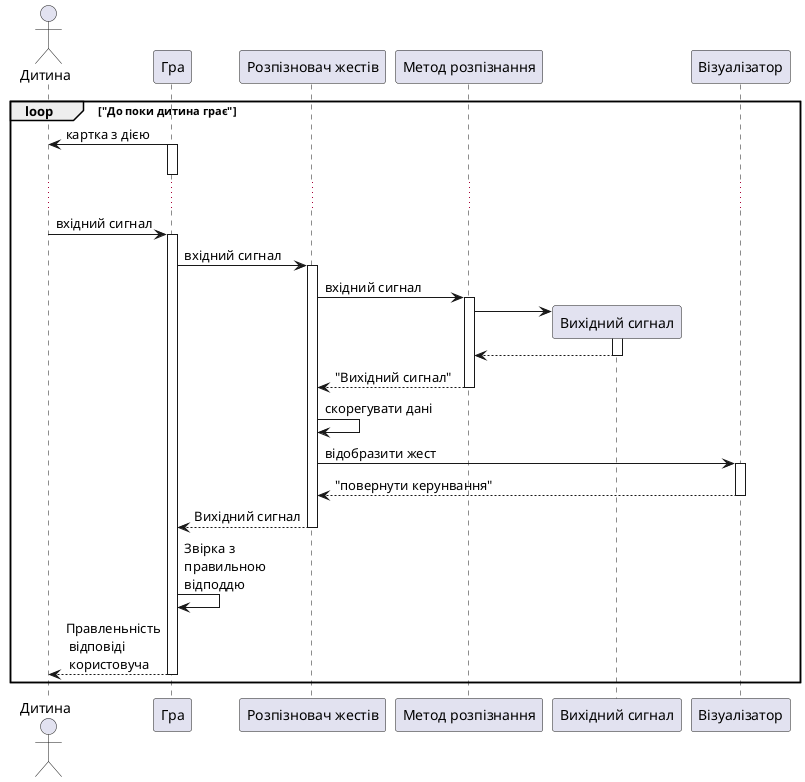 @startuml
actor Дитина


loop "До поки дитина грає"
    "Гра"->"Дитина": картка з дією
    activate "Гра"
    deactivate "Гра"
    ...
    Дитина -> "Гра": вхідний сигнал
    activate "Гра"
    "Гра" -> "Розпізновач жестів": вхідний сигнал
     activate  "Розпізновач жестів"
        "Розпізновач жестів" -> "Метод розпізнання": вхідний сигнал
        activate "Метод розпізнання"
            create "Вихідний сигнал"
            "Метод розпізнання" -> "Вихідний сигнал"
            activate "Вихідний сигнал"
            return
        return "Вихідний сигнал"


        "Розпізновач жестів" -> "Розпізновач жестів": скорегувати дані

        "Розпізновач жестів" -> "Візуалізатор": відобразити жест
        activate "Візуалізатор"
        return "повернути керунвання"
     return Вихідний сигнал
     "Гра" ->    "Гра": Звірка з \nправильною \nвідподдю
     return Правленьність\n відповіді\n користовуча
end
@enduml